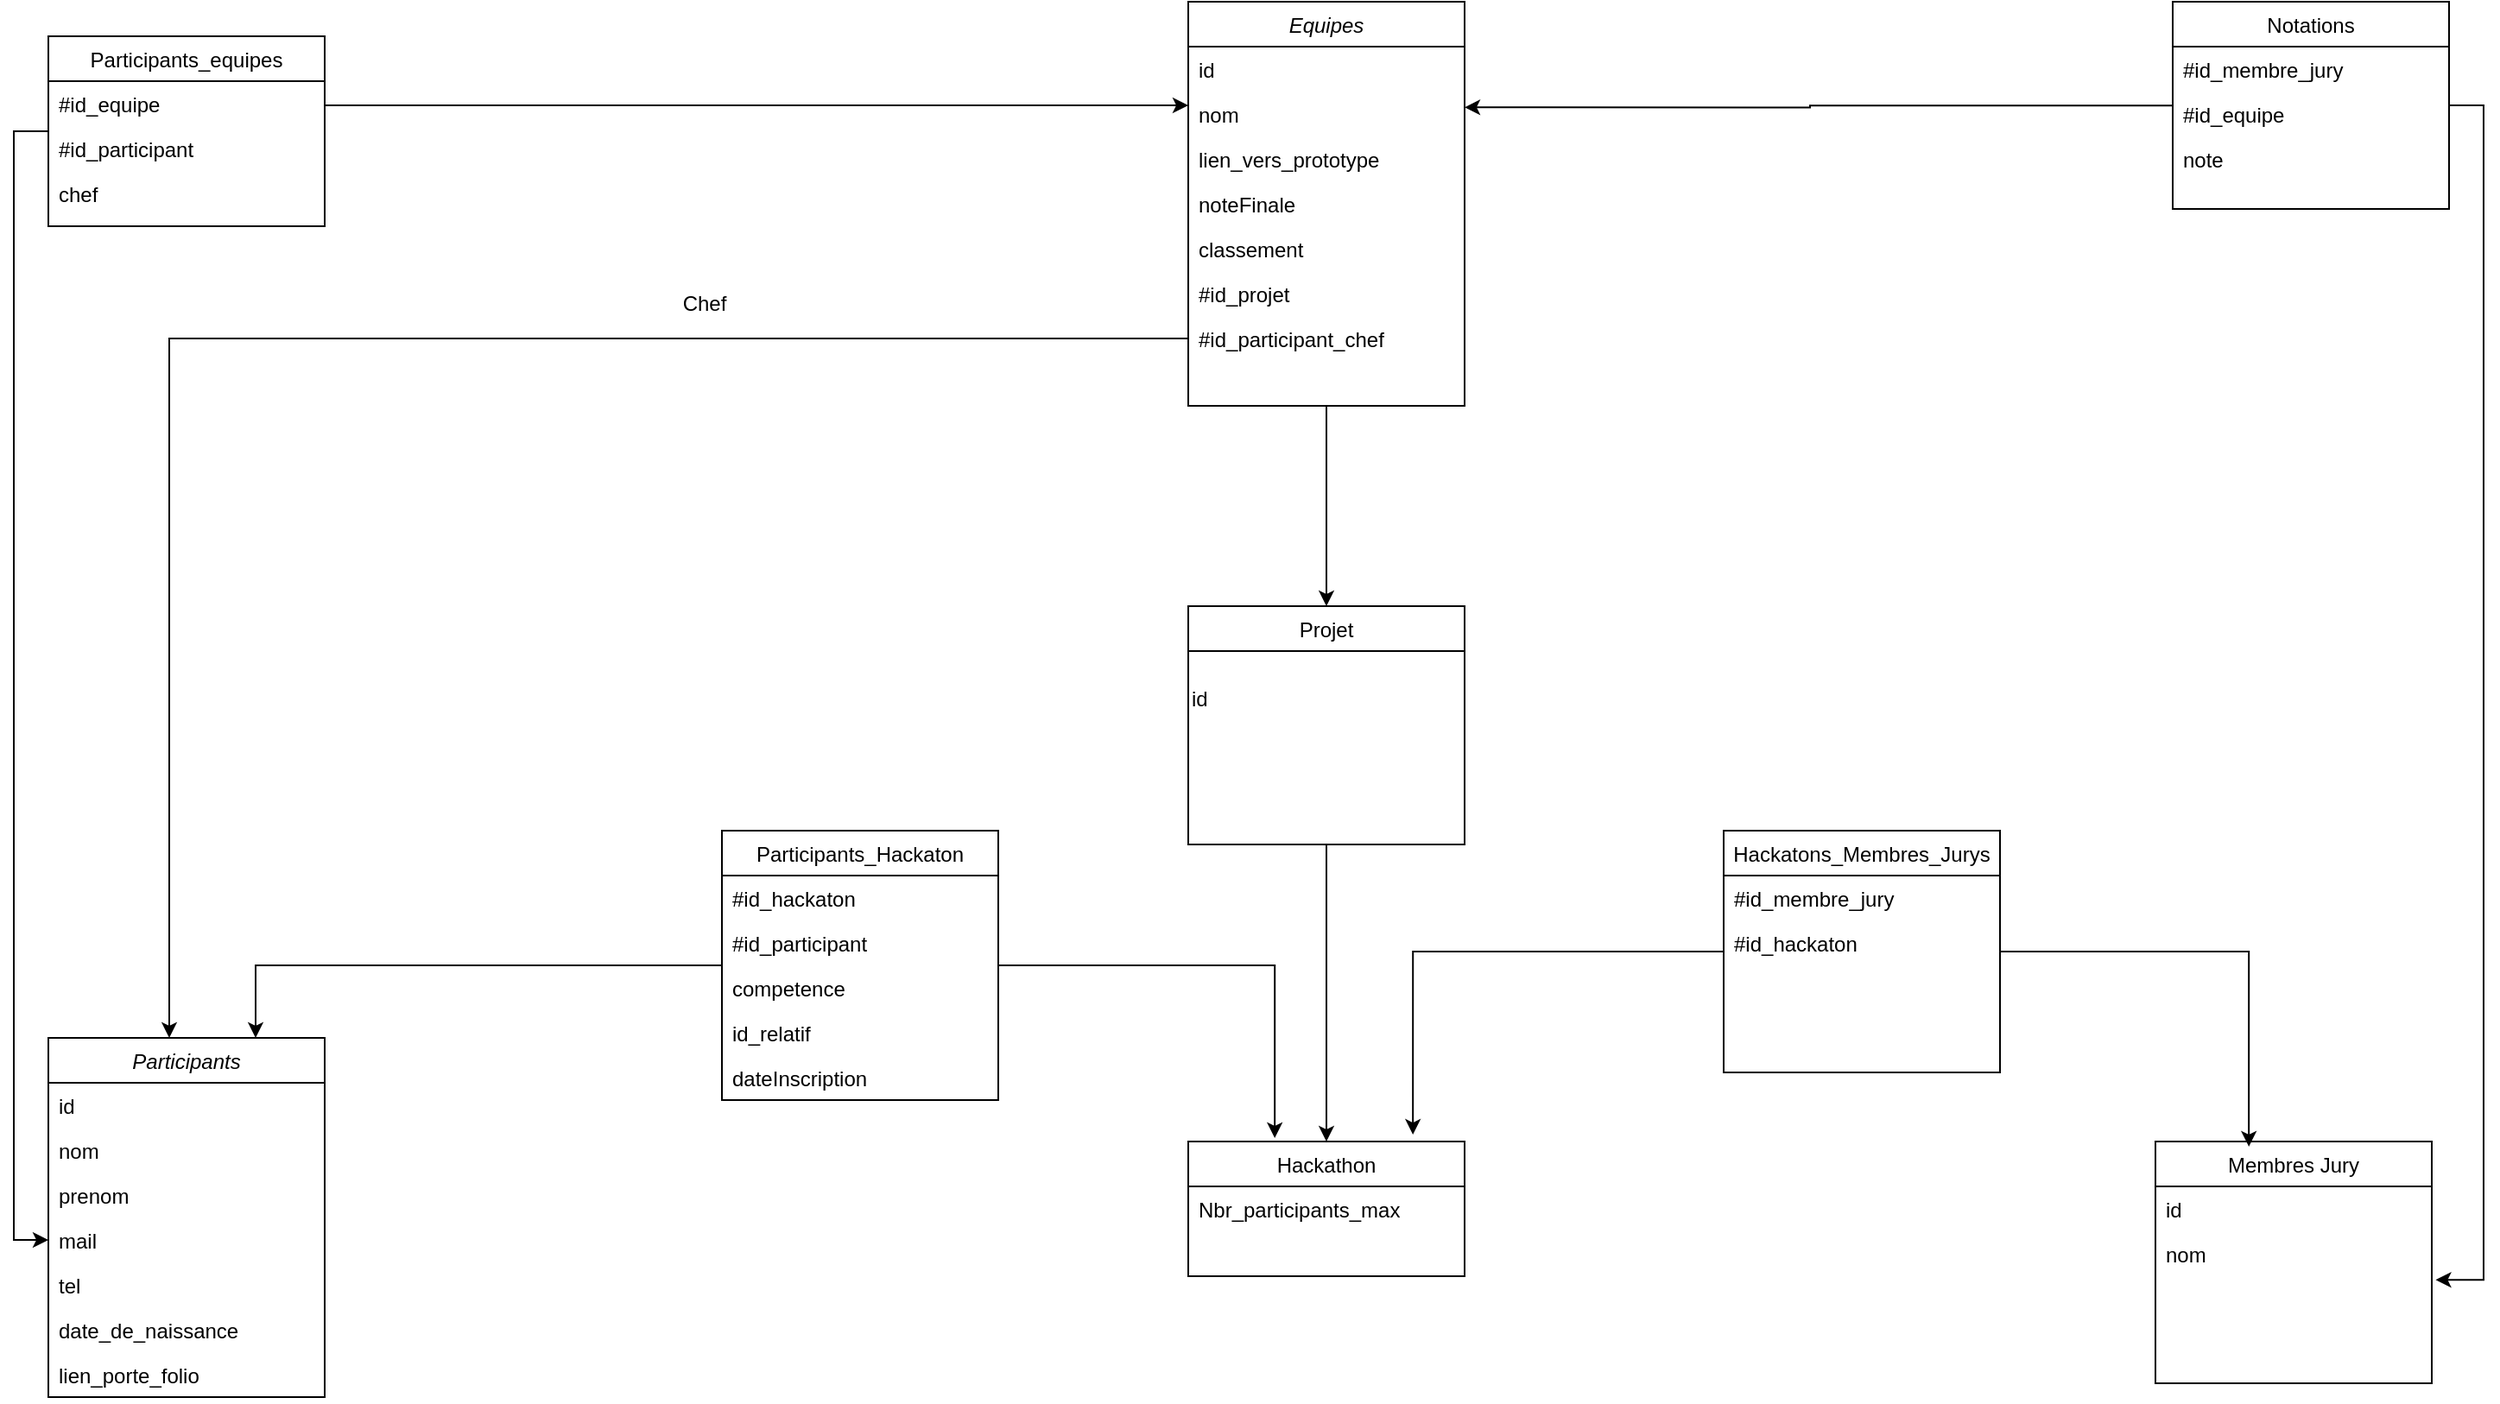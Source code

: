 <mxfile version="22.1.4" type="google">
  <diagram id="C5RBs43oDa-KdzZeNtuy" name="Page-1">
    <mxGraphModel grid="1" page="1" gridSize="10" guides="1" tooltips="1" connect="1" arrows="1" fold="1" pageScale="1" pageWidth="827" pageHeight="1169" math="0" shadow="0">
      <root>
        <mxCell id="WIyWlLk6GJQsqaUBKTNV-0" />
        <mxCell id="WIyWlLk6GJQsqaUBKTNV-1" parent="WIyWlLk6GJQsqaUBKTNV-0" />
        <mxCell id="SFdrmw6JFTxhvMl3ctw8-43" style="edgeStyle=orthogonalEdgeStyle;rounded=0;orthogonalLoop=1;jettySize=auto;html=1;entryX=0.5;entryY=0;entryDx=0;entryDy=0;" edge="1" parent="WIyWlLk6GJQsqaUBKTNV-1" source="WVor7VlxAfBf7lCeX2IH-0" target="WVor7VlxAfBf7lCeX2IH-2">
          <mxGeometry relative="1" as="geometry" />
        </mxCell>
        <mxCell id="WVor7VlxAfBf7lCeX2IH-0" value="Equipes" style="swimlane;fontStyle=2;align=center;verticalAlign=top;childLayout=stackLayout;horizontal=1;startSize=26;horizontalStack=0;resizeParent=1;resizeLast=0;collapsible=1;marginBottom=0;rounded=0;shadow=0;strokeWidth=1;" vertex="1" parent="WIyWlLk6GJQsqaUBKTNV-1">
          <mxGeometry x="400" y="50" width="160" height="234" as="geometry">
            <mxRectangle x="230" y="140" width="160" height="26" as="alternateBounds" />
          </mxGeometry>
        </mxCell>
        <mxCell id="WVor7VlxAfBf7lCeX2IH-1" value="id" style="text;align=left;verticalAlign=top;spacingLeft=4;spacingRight=4;overflow=hidden;rotatable=0;points=[[0,0.5],[1,0.5]];portConstraint=eastwest;rounded=0;shadow=0;html=0;" vertex="1" parent="WVor7VlxAfBf7lCeX2IH-0">
          <mxGeometry y="26" width="160" height="26" as="geometry" />
        </mxCell>
        <mxCell id="SFdrmw6JFTxhvMl3ctw8-40" value="nom" style="text;align=left;verticalAlign=top;spacingLeft=4;spacingRight=4;overflow=hidden;rotatable=0;points=[[0,0.5],[1,0.5]];portConstraint=eastwest;rounded=0;shadow=0;html=0;" vertex="1" parent="WVor7VlxAfBf7lCeX2IH-0">
          <mxGeometry y="52" width="160" height="26" as="geometry" />
        </mxCell>
        <mxCell id="SFdrmw6JFTxhvMl3ctw8-13" value="lien_vers_prototype" style="text;align=left;verticalAlign=top;spacingLeft=4;spacingRight=4;overflow=hidden;rotatable=0;points=[[0,0.5],[1,0.5]];portConstraint=eastwest;rounded=0;shadow=0;html=0;" vertex="1" parent="WVor7VlxAfBf7lCeX2IH-0">
          <mxGeometry y="78" width="160" height="26" as="geometry" />
        </mxCell>
        <mxCell id="SFdrmw6JFTxhvMl3ctw8-14" value="noteFinale" style="text;align=left;verticalAlign=top;spacingLeft=4;spacingRight=4;overflow=hidden;rotatable=0;points=[[0,0.5],[1,0.5]];portConstraint=eastwest;rounded=0;shadow=0;html=0;" vertex="1" parent="WVor7VlxAfBf7lCeX2IH-0">
          <mxGeometry y="104" width="160" height="26" as="geometry" />
        </mxCell>
        <mxCell id="SFdrmw6JFTxhvMl3ctw8-15" value="classement" style="text;align=left;verticalAlign=top;spacingLeft=4;spacingRight=4;overflow=hidden;rotatable=0;points=[[0,0.5],[1,0.5]];portConstraint=eastwest;rounded=0;shadow=0;html=0;" vertex="1" parent="WVor7VlxAfBf7lCeX2IH-0">
          <mxGeometry y="130" width="160" height="26" as="geometry" />
        </mxCell>
        <mxCell id="SFdrmw6JFTxhvMl3ctw8-17" value="#id_projet" style="text;align=left;verticalAlign=top;spacingLeft=4;spacingRight=4;overflow=hidden;rotatable=0;points=[[0,0.5],[1,0.5]];portConstraint=eastwest;rounded=0;shadow=0;html=0;" vertex="1" parent="WVor7VlxAfBf7lCeX2IH-0">
          <mxGeometry y="156" width="160" height="26" as="geometry" />
        </mxCell>
        <mxCell id="SFdrmw6JFTxhvMl3ctw8-16" value="#id_participant_chef" style="text;align=left;verticalAlign=top;spacingLeft=4;spacingRight=4;overflow=hidden;rotatable=0;points=[[0,0.5],[1,0.5]];portConstraint=eastwest;rounded=0;shadow=0;html=0;" vertex="1" parent="WVor7VlxAfBf7lCeX2IH-0">
          <mxGeometry y="182" width="160" height="26" as="geometry" />
        </mxCell>
        <mxCell id="SFdrmw6JFTxhvMl3ctw8-44" style="edgeStyle=orthogonalEdgeStyle;rounded=0;orthogonalLoop=1;jettySize=auto;html=1;entryX=0.5;entryY=0;entryDx=0;entryDy=0;" edge="1" parent="WIyWlLk6GJQsqaUBKTNV-1" source="WVor7VlxAfBf7lCeX2IH-2" target="SFdrmw6JFTxhvMl3ctw8-24">
          <mxGeometry relative="1" as="geometry" />
        </mxCell>
        <mxCell id="WVor7VlxAfBf7lCeX2IH-2" value="Projet" style="swimlane;fontStyle=0;align=center;verticalAlign=top;childLayout=stackLayout;horizontal=1;startSize=26;horizontalStack=0;resizeParent=1;resizeLast=0;collapsible=1;marginBottom=0;rounded=0;shadow=0;strokeWidth=1;" vertex="1" parent="WIyWlLk6GJQsqaUBKTNV-1">
          <mxGeometry x="400" y="400" width="160" height="138" as="geometry">
            <mxRectangle x="130" y="380" width="160" height="26" as="alternateBounds" />
          </mxGeometry>
        </mxCell>
        <mxCell id="WVor7VlxAfBf7lCeX2IH-3" value="&lt;div align=&quot;left&quot;&gt;&lt;br&gt;&lt;/div&gt;&lt;div align=&quot;left&quot;&gt;id&lt;/div&gt;" style="text;html=1;align=left;verticalAlign=middle;resizable=0;points=[];autosize=1;strokeColor=none;fillColor=none;" vertex="1" parent="WVor7VlxAfBf7lCeX2IH-2">
          <mxGeometry y="26" width="160" height="40" as="geometry" />
        </mxCell>
        <mxCell id="WVor7VlxAfBf7lCeX2IH-5" value="Membres Jury" style="swimlane;fontStyle=0;align=center;verticalAlign=top;childLayout=stackLayout;horizontal=1;startSize=26;horizontalStack=0;resizeParent=1;resizeLast=0;collapsible=1;marginBottom=0;rounded=0;shadow=0;strokeWidth=1;" vertex="1" parent="WIyWlLk6GJQsqaUBKTNV-1">
          <mxGeometry x="960" y="710" width="160" height="140" as="geometry">
            <mxRectangle x="550" y="140" width="160" height="26" as="alternateBounds" />
          </mxGeometry>
        </mxCell>
        <mxCell id="WVor7VlxAfBf7lCeX2IH-6" value="id" style="text;align=left;verticalAlign=top;spacingLeft=4;spacingRight=4;overflow=hidden;rotatable=0;points=[[0,0.5],[1,0.5]];portConstraint=eastwest;" vertex="1" parent="WVor7VlxAfBf7lCeX2IH-5">
          <mxGeometry y="26" width="160" height="26" as="geometry" />
        </mxCell>
        <mxCell id="WVor7VlxAfBf7lCeX2IH-7" value="nom" style="text;align=left;verticalAlign=top;spacingLeft=4;spacingRight=4;overflow=hidden;rotatable=0;points=[[0,0.5],[1,0.5]];portConstraint=eastwest;rounded=0;shadow=0;html=0;" vertex="1" parent="WVor7VlxAfBf7lCeX2IH-5">
          <mxGeometry y="52" width="160" height="26" as="geometry" />
        </mxCell>
        <mxCell id="SFdrmw6JFTxhvMl3ctw8-0" value="Participants" style="swimlane;fontStyle=2;align=center;verticalAlign=top;childLayout=stackLayout;horizontal=1;startSize=26;horizontalStack=0;resizeParent=1;resizeLast=0;collapsible=1;marginBottom=0;rounded=0;shadow=0;strokeWidth=1;" vertex="1" parent="WIyWlLk6GJQsqaUBKTNV-1">
          <mxGeometry x="-260" y="650" width="160" height="208" as="geometry">
            <mxRectangle x="230" y="140" width="160" height="26" as="alternateBounds" />
          </mxGeometry>
        </mxCell>
        <mxCell id="SFdrmw6JFTxhvMl3ctw8-1" value="id" style="text;align=left;verticalAlign=top;spacingLeft=4;spacingRight=4;overflow=hidden;rotatable=0;points=[[0,0.5],[1,0.5]];portConstraint=eastwest;rounded=0;shadow=0;html=0;" vertex="1" parent="SFdrmw6JFTxhvMl3ctw8-0">
          <mxGeometry y="26" width="160" height="26" as="geometry" />
        </mxCell>
        <mxCell id="SFdrmw6JFTxhvMl3ctw8-18" value="nom" style="text;align=left;verticalAlign=top;spacingLeft=4;spacingRight=4;overflow=hidden;rotatable=0;points=[[0,0.5],[1,0.5]];portConstraint=eastwest;rounded=0;shadow=0;html=0;" vertex="1" parent="SFdrmw6JFTxhvMl3ctw8-0">
          <mxGeometry y="52" width="160" height="26" as="geometry" />
        </mxCell>
        <mxCell id="SFdrmw6JFTxhvMl3ctw8-19" value="prenom" style="text;align=left;verticalAlign=top;spacingLeft=4;spacingRight=4;overflow=hidden;rotatable=0;points=[[0,0.5],[1,0.5]];portConstraint=eastwest;rounded=0;shadow=0;html=0;" vertex="1" parent="SFdrmw6JFTxhvMl3ctw8-0">
          <mxGeometry y="78" width="160" height="26" as="geometry" />
        </mxCell>
        <mxCell id="SFdrmw6JFTxhvMl3ctw8-20" value="mail" style="text;align=left;verticalAlign=top;spacingLeft=4;spacingRight=4;overflow=hidden;rotatable=0;points=[[0,0.5],[1,0.5]];portConstraint=eastwest;rounded=0;shadow=0;html=0;" vertex="1" parent="SFdrmw6JFTxhvMl3ctw8-0">
          <mxGeometry y="104" width="160" height="26" as="geometry" />
        </mxCell>
        <mxCell id="SFdrmw6JFTxhvMl3ctw8-21" value="tel" style="text;align=left;verticalAlign=top;spacingLeft=4;spacingRight=4;overflow=hidden;rotatable=0;points=[[0,0.5],[1,0.5]];portConstraint=eastwest;rounded=0;shadow=0;html=0;" vertex="1" parent="SFdrmw6JFTxhvMl3ctw8-0">
          <mxGeometry y="130" width="160" height="26" as="geometry" />
        </mxCell>
        <mxCell id="SFdrmw6JFTxhvMl3ctw8-22" value="date_de_naissance" style="text;align=left;verticalAlign=top;spacingLeft=4;spacingRight=4;overflow=hidden;rotatable=0;points=[[0,0.5],[1,0.5]];portConstraint=eastwest;rounded=0;shadow=0;html=0;" vertex="1" parent="SFdrmw6JFTxhvMl3ctw8-0">
          <mxGeometry y="156" width="160" height="26" as="geometry" />
        </mxCell>
        <mxCell id="SFdrmw6JFTxhvMl3ctw8-23" value="lien_porte_folio" style="text;align=left;verticalAlign=top;spacingLeft=4;spacingRight=4;overflow=hidden;rotatable=0;points=[[0,0.5],[1,0.5]];portConstraint=eastwest;rounded=0;shadow=0;html=0;" vertex="1" parent="SFdrmw6JFTxhvMl3ctw8-0">
          <mxGeometry y="182" width="160" height="26" as="geometry" />
        </mxCell>
        <mxCell id="SFdrmw6JFTxhvMl3ctw8-24" value="Hackathon" style="swimlane;fontStyle=0;align=center;verticalAlign=top;childLayout=stackLayout;horizontal=1;startSize=26;horizontalStack=0;resizeParent=1;resizeLast=0;collapsible=1;marginBottom=0;rounded=0;shadow=0;strokeWidth=1;" vertex="1" parent="WIyWlLk6GJQsqaUBKTNV-1">
          <mxGeometry x="400" y="710" width="160" height="78" as="geometry">
            <mxRectangle x="550" y="140" width="160" height="26" as="alternateBounds" />
          </mxGeometry>
        </mxCell>
        <mxCell id="WVor7VlxAfBf7lCeX2IH-25" value="Nbr_participants_max" style="text;align=left;verticalAlign=top;spacingLeft=4;spacingRight=4;overflow=hidden;rotatable=0;points=[[0,0.5],[1,0.5]];portConstraint=eastwest;" vertex="1" parent="SFdrmw6JFTxhvMl3ctw8-24">
          <mxGeometry y="26" width="160" height="26" as="geometry" />
        </mxCell>
        <mxCell id="SFdrmw6JFTxhvMl3ctw8-75" style="edgeStyle=orthogonalEdgeStyle;rounded=0;orthogonalLoop=1;jettySize=auto;html=1;entryX=0.75;entryY=0;entryDx=0;entryDy=0;" edge="1" parent="WIyWlLk6GJQsqaUBKTNV-1" source="SFdrmw6JFTxhvMl3ctw8-29" target="SFdrmw6JFTxhvMl3ctw8-0">
          <mxGeometry relative="1" as="geometry" />
        </mxCell>
        <mxCell id="SFdrmw6JFTxhvMl3ctw8-29" value="Participants_Hackaton" style="swimlane;fontStyle=0;align=center;verticalAlign=top;childLayout=stackLayout;horizontal=1;startSize=26;horizontalStack=0;resizeParent=1;resizeLast=0;collapsible=1;marginBottom=0;rounded=0;shadow=0;strokeWidth=1;" vertex="1" parent="WIyWlLk6GJQsqaUBKTNV-1">
          <mxGeometry x="130" y="530" width="160" height="156" as="geometry">
            <mxRectangle x="550" y="140" width="160" height="26" as="alternateBounds" />
          </mxGeometry>
        </mxCell>
        <mxCell id="SFdrmw6JFTxhvMl3ctw8-30" value="#id_hackaton" style="text;align=left;verticalAlign=top;spacingLeft=4;spacingRight=4;overflow=hidden;rotatable=0;points=[[0,0.5],[1,0.5]];portConstraint=eastwest;" vertex="1" parent="SFdrmw6JFTxhvMl3ctw8-29">
          <mxGeometry y="26" width="160" height="26" as="geometry" />
        </mxCell>
        <mxCell id="SFdrmw6JFTxhvMl3ctw8-31" value="#id_participant" style="text;align=left;verticalAlign=top;spacingLeft=4;spacingRight=4;overflow=hidden;rotatable=0;points=[[0,0.5],[1,0.5]];portConstraint=eastwest;rounded=0;shadow=0;html=0;" vertex="1" parent="SFdrmw6JFTxhvMl3ctw8-29">
          <mxGeometry y="52" width="160" height="26" as="geometry" />
        </mxCell>
        <mxCell id="SFdrmw6JFTxhvMl3ctw8-32" value="competence" style="text;align=left;verticalAlign=top;spacingLeft=4;spacingRight=4;overflow=hidden;rotatable=0;points=[[0,0.5],[1,0.5]];portConstraint=eastwest;rounded=0;shadow=0;html=0;" vertex="1" parent="SFdrmw6JFTxhvMl3ctw8-29">
          <mxGeometry y="78" width="160" height="26" as="geometry" />
        </mxCell>
        <mxCell id="SFdrmw6JFTxhvMl3ctw8-33" value="id_relatif" style="text;align=left;verticalAlign=top;spacingLeft=4;spacingRight=4;overflow=hidden;rotatable=0;points=[[0,0.5],[1,0.5]];portConstraint=eastwest;rounded=0;shadow=0;html=0;" vertex="1" parent="SFdrmw6JFTxhvMl3ctw8-29">
          <mxGeometry y="104" width="160" height="26" as="geometry" />
        </mxCell>
        <mxCell id="SFdrmw6JFTxhvMl3ctw8-39" value="dateInscription" style="text;align=left;verticalAlign=top;spacingLeft=4;spacingRight=4;overflow=hidden;rotatable=0;points=[[0,0.5],[1,0.5]];portConstraint=eastwest;rounded=0;shadow=0;html=0;" vertex="1" parent="SFdrmw6JFTxhvMl3ctw8-29">
          <mxGeometry y="130" width="160" height="26" as="geometry" />
        </mxCell>
        <mxCell id="SFdrmw6JFTxhvMl3ctw8-77" style="edgeStyle=orthogonalEdgeStyle;rounded=0;orthogonalLoop=1;jettySize=auto;html=1;entryX=0;entryY=0.5;entryDx=0;entryDy=0;" edge="1" parent="WIyWlLk6GJQsqaUBKTNV-1" source="SFdrmw6JFTxhvMl3ctw8-34" target="SFdrmw6JFTxhvMl3ctw8-20">
          <mxGeometry relative="1" as="geometry">
            <Array as="points">
              <mxPoint x="-280" y="125" />
              <mxPoint x="-280" y="767" />
            </Array>
          </mxGeometry>
        </mxCell>
        <mxCell id="SFdrmw6JFTxhvMl3ctw8-34" value="Participants_equipes" style="swimlane;fontStyle=0;align=center;verticalAlign=top;childLayout=stackLayout;horizontal=1;startSize=26;horizontalStack=0;resizeParent=1;resizeLast=0;collapsible=1;marginBottom=0;rounded=0;shadow=0;strokeWidth=1;" vertex="1" parent="WIyWlLk6GJQsqaUBKTNV-1">
          <mxGeometry x="-260" y="70" width="160" height="110" as="geometry">
            <mxRectangle x="550" y="140" width="160" height="26" as="alternateBounds" />
          </mxGeometry>
        </mxCell>
        <mxCell id="SFdrmw6JFTxhvMl3ctw8-35" value="#id_equipe" style="text;align=left;verticalAlign=top;spacingLeft=4;spacingRight=4;overflow=hidden;rotatable=0;points=[[0,0.5],[1,0.5]];portConstraint=eastwest;" vertex="1" parent="SFdrmw6JFTxhvMl3ctw8-34">
          <mxGeometry y="26" width="160" height="26" as="geometry" />
        </mxCell>
        <mxCell id="SFdrmw6JFTxhvMl3ctw8-36" value="#id_participant&#xa;" style="text;align=left;verticalAlign=top;spacingLeft=4;spacingRight=4;overflow=hidden;rotatable=0;points=[[0,0.5],[1,0.5]];portConstraint=eastwest;rounded=0;shadow=0;html=0;" vertex="1" parent="SFdrmw6JFTxhvMl3ctw8-34">
          <mxGeometry y="52" width="160" height="26" as="geometry" />
        </mxCell>
        <mxCell id="WVor7VlxAfBf7lCeX2IH-37" value="chef" style="text;align=left;verticalAlign=top;spacingLeft=4;spacingRight=4;overflow=hidden;rotatable=0;points=[[0,0.5],[1,0.5]];portConstraint=eastwest;rounded=0;shadow=0;html=0;" vertex="1" parent="SFdrmw6JFTxhvMl3ctw8-34">
          <mxGeometry y="78" width="160" height="26" as="geometry" />
        </mxCell>
        <mxCell id="SFdrmw6JFTxhvMl3ctw8-48" value="Hackatons_Membres_Jurys" style="swimlane;fontStyle=0;align=center;verticalAlign=top;childLayout=stackLayout;horizontal=1;startSize=26;horizontalStack=0;resizeParent=1;resizeLast=0;collapsible=1;marginBottom=0;rounded=0;shadow=0;strokeWidth=1;" vertex="1" parent="WIyWlLk6GJQsqaUBKTNV-1">
          <mxGeometry x="710" y="530" width="160" height="140" as="geometry">
            <mxRectangle x="550" y="140" width="160" height="26" as="alternateBounds" />
          </mxGeometry>
        </mxCell>
        <mxCell id="SFdrmw6JFTxhvMl3ctw8-49" value="#id_membre_jury" style="text;align=left;verticalAlign=top;spacingLeft=4;spacingRight=4;overflow=hidden;rotatable=0;points=[[0,0.5],[1,0.5]];portConstraint=eastwest;" vertex="1" parent="SFdrmw6JFTxhvMl3ctw8-48">
          <mxGeometry y="26" width="160" height="26" as="geometry" />
        </mxCell>
        <mxCell id="SFdrmw6JFTxhvMl3ctw8-50" value="#id_hackaton" style="text;align=left;verticalAlign=top;spacingLeft=4;spacingRight=4;overflow=hidden;rotatable=0;points=[[0,0.5],[1,0.5]];portConstraint=eastwest;rounded=0;shadow=0;html=0;" vertex="1" parent="SFdrmw6JFTxhvMl3ctw8-48">
          <mxGeometry y="52" width="160" height="26" as="geometry" />
        </mxCell>
        <mxCell id="WVor7VlxAfBf7lCeX2IH-28" style="edgeStyle=orthogonalEdgeStyle;rounded=0;orthogonalLoop=1;jettySize=auto;html=1;entryX=0.313;entryY=-0.026;entryDx=0;entryDy=0;entryPerimeter=0;" edge="1" parent="WIyWlLk6GJQsqaUBKTNV-1" source="SFdrmw6JFTxhvMl3ctw8-29" target="SFdrmw6JFTxhvMl3ctw8-24">
          <mxGeometry relative="1" as="geometry" />
        </mxCell>
        <mxCell id="WVor7VlxAfBf7lCeX2IH-29" style="edgeStyle=orthogonalEdgeStyle;rounded=0;orthogonalLoop=1;jettySize=auto;html=1;entryX=0.813;entryY=-0.051;entryDx=0;entryDy=0;entryPerimeter=0;" edge="1" parent="WIyWlLk6GJQsqaUBKTNV-1" source="SFdrmw6JFTxhvMl3ctw8-48" target="SFdrmw6JFTxhvMl3ctw8-24">
          <mxGeometry relative="1" as="geometry" />
        </mxCell>
        <mxCell id="WVor7VlxAfBf7lCeX2IH-31" style="edgeStyle=orthogonalEdgeStyle;rounded=0;orthogonalLoop=1;jettySize=auto;html=1;entryX=0.338;entryY=0.021;entryDx=0;entryDy=0;entryPerimeter=0;" edge="1" parent="WIyWlLk6GJQsqaUBKTNV-1" source="SFdrmw6JFTxhvMl3ctw8-48" target="WVor7VlxAfBf7lCeX2IH-5">
          <mxGeometry relative="1" as="geometry" />
        </mxCell>
        <mxCell id="SFdrmw6JFTxhvMl3ctw8-53" value="Notations" style="swimlane;fontStyle=0;align=center;verticalAlign=top;childLayout=stackLayout;horizontal=1;startSize=26;horizontalStack=0;resizeParent=1;resizeLast=0;collapsible=1;marginBottom=0;rounded=0;shadow=0;strokeWidth=1;" vertex="1" parent="WIyWlLk6GJQsqaUBKTNV-1">
          <mxGeometry x="970" y="50" width="160" height="120" as="geometry">
            <mxRectangle x="550" y="140" width="160" height="26" as="alternateBounds" />
          </mxGeometry>
        </mxCell>
        <mxCell id="SFdrmw6JFTxhvMl3ctw8-54" value="#id_membre_jury" style="text;align=left;verticalAlign=top;spacingLeft=4;spacingRight=4;overflow=hidden;rotatable=0;points=[[0,0.5],[1,0.5]];portConstraint=eastwest;" vertex="1" parent="SFdrmw6JFTxhvMl3ctw8-53">
          <mxGeometry y="26" width="160" height="26" as="geometry" />
        </mxCell>
        <mxCell id="SFdrmw6JFTxhvMl3ctw8-55" value="#id_equipe" style="text;align=left;verticalAlign=top;spacingLeft=4;spacingRight=4;overflow=hidden;rotatable=0;points=[[0,0.5],[1,0.5]];portConstraint=eastwest;rounded=0;shadow=0;html=0;" vertex="1" parent="SFdrmw6JFTxhvMl3ctw8-53">
          <mxGeometry y="52" width="160" height="26" as="geometry" />
        </mxCell>
        <mxCell id="SFdrmw6JFTxhvMl3ctw8-57" value="note" style="text;align=left;verticalAlign=top;spacingLeft=4;spacingRight=4;overflow=hidden;rotatable=0;points=[[0,0.5],[1,0.5]];portConstraint=eastwest;rounded=0;shadow=0;html=0;" vertex="1" parent="SFdrmw6JFTxhvMl3ctw8-53">
          <mxGeometry y="78" width="160" height="26" as="geometry" />
        </mxCell>
        <mxCell id="WVor7VlxAfBf7lCeX2IH-43" style="edgeStyle=orthogonalEdgeStyle;rounded=0;orthogonalLoop=1;jettySize=auto;html=1;entryX=0;entryY=0.15;entryDx=0;entryDy=0;entryPerimeter=0;" edge="1" parent="WIyWlLk6GJQsqaUBKTNV-1">
          <mxGeometry relative="1" as="geometry">
            <mxPoint x="560" y="111.157" as="targetPoint" />
            <mxPoint x="970" y="110.08" as="sourcePoint" />
            <Array as="points">
              <mxPoint x="760" y="111.08" />
            </Array>
          </mxGeometry>
        </mxCell>
        <mxCell id="SFdrmw6JFTxhvMl3ctw8-72" style="edgeStyle=orthogonalEdgeStyle;rounded=0;orthogonalLoop=1;jettySize=auto;html=1;entryX=1.014;entryY=1.082;entryDx=0;entryDy=0;entryPerimeter=0;exitX=1;exitY=0.5;exitDx=0;exitDy=0;" edge="1" parent="WIyWlLk6GJQsqaUBKTNV-1" source="SFdrmw6JFTxhvMl3ctw8-53" target="WVor7VlxAfBf7lCeX2IH-7">
          <mxGeometry relative="1" as="geometry">
            <mxPoint x="1170" y="800" as="targetPoint" />
          </mxGeometry>
        </mxCell>
        <mxCell id="SFdrmw6JFTxhvMl3ctw8-73" style="edgeStyle=orthogonalEdgeStyle;rounded=0;orthogonalLoop=1;jettySize=auto;html=1;exitX=0;exitY=0.5;exitDx=0;exitDy=0;" edge="1" parent="WIyWlLk6GJQsqaUBKTNV-1" source="SFdrmw6JFTxhvMl3ctw8-16" target="SFdrmw6JFTxhvMl3ctw8-0">
          <mxGeometry relative="1" as="geometry">
            <Array as="points">
              <mxPoint x="-190" y="245" />
            </Array>
          </mxGeometry>
        </mxCell>
        <mxCell id="WVor7VlxAfBf7lCeX2IH-52" value="Chef" style="text;html=1;strokeColor=none;fillColor=none;align=center;verticalAlign=middle;whiteSpace=wrap;rounded=0;" vertex="1" parent="WIyWlLk6GJQsqaUBKTNV-1">
          <mxGeometry x="90" y="210" width="60" height="30" as="geometry" />
        </mxCell>
        <mxCell id="WVor7VlxAfBf7lCeX2IH-49" style="edgeStyle=orthogonalEdgeStyle;rounded=0;orthogonalLoop=1;jettySize=auto;html=1;exitX=1;exitY=0.5;exitDx=0;exitDy=0;" edge="1" parent="WIyWlLk6GJQsqaUBKTNV-1">
          <mxGeometry relative="1" as="geometry">
            <mxPoint x="-100" y="110" as="sourcePoint" />
            <mxPoint x="400" y="110" as="targetPoint" />
          </mxGeometry>
        </mxCell>
      </root>
    </mxGraphModel>
  </diagram>
</mxfile>
